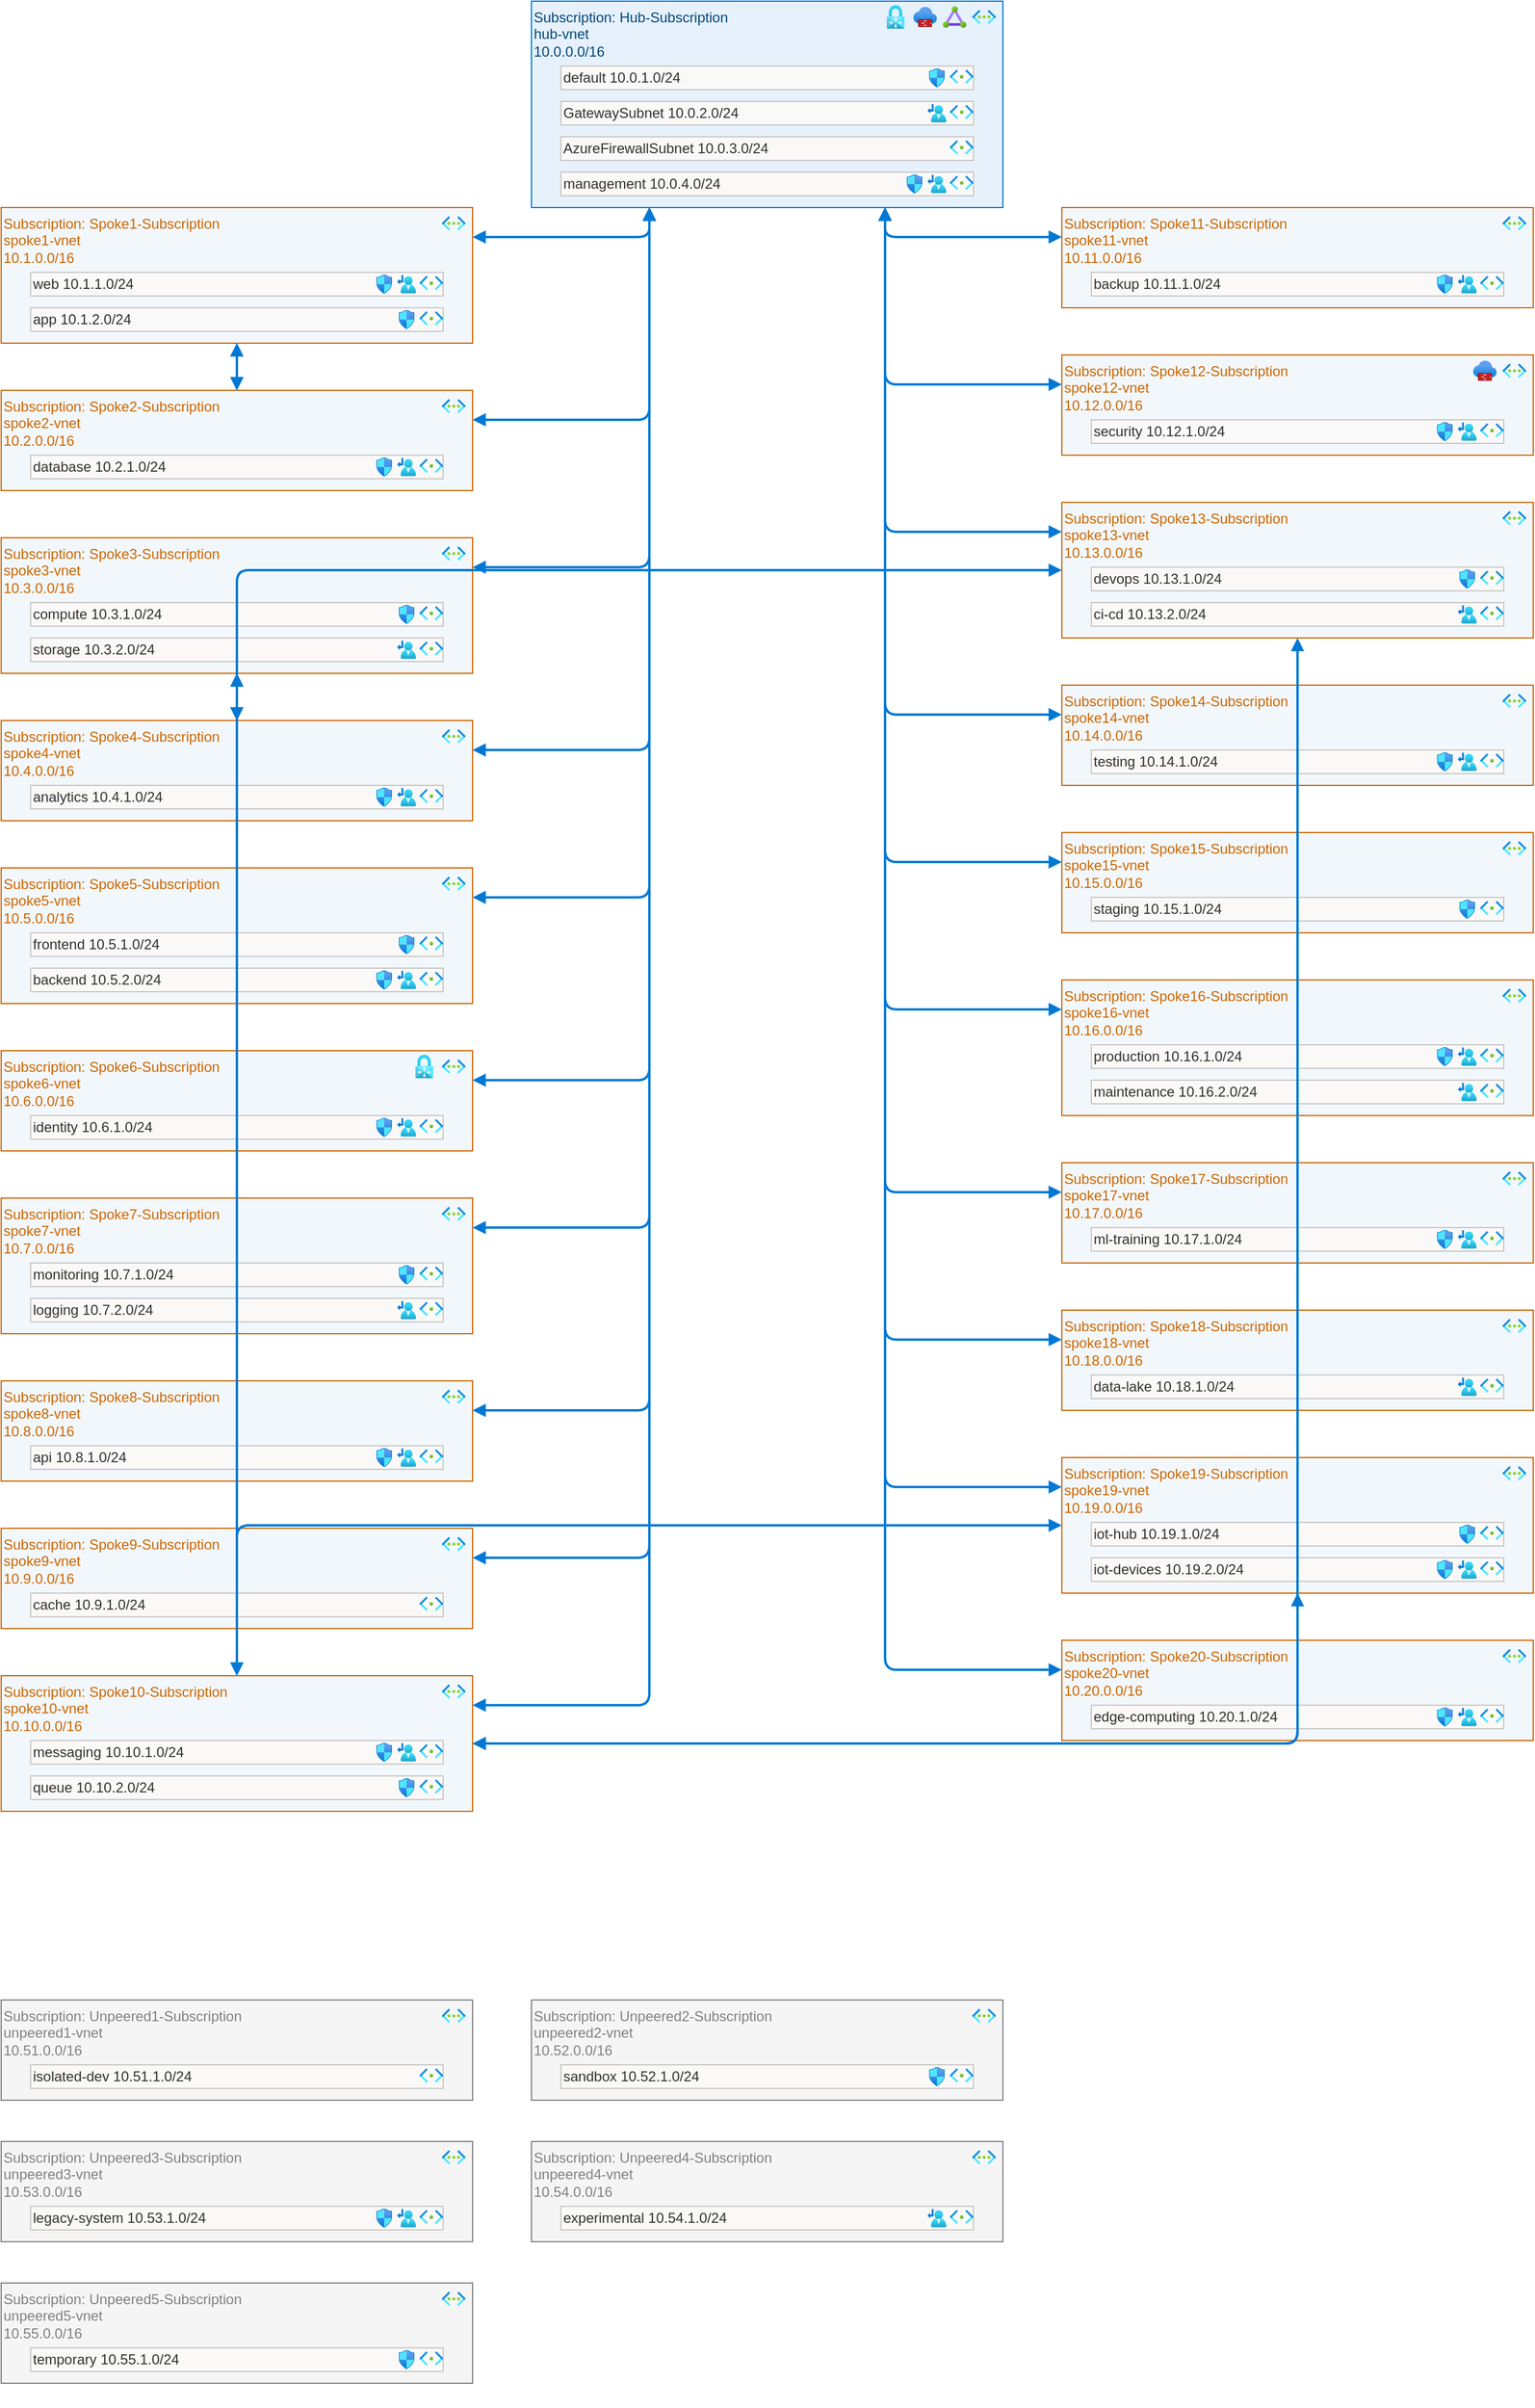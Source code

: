 <?xml version='1.0' encoding='UTF-8'?>
<mxfile version="25.0.2">
  <diagram name="Hub and Spoke Topology">
    <mxGraphModel dx="371" dy="1462" grid="0" gridSize="10" guides="1" tooltips="1" connect="1" arrows="1" fold="1" page="0" pageScale="1" pageWidth="827" pageHeight="1169" background="#ffffff" math="0" shadow="0">
      <root>
        <mxCell id="0"/>
        <mxCell id="1" parent="0"/>
        <mxCell id="hub_0_group" value="" style="group" vertex="1" connectable="0" parent="1">
          <mxGeometry x="470" y="20" width="400" height="195" as="geometry"/>
        </mxCell>
        <mxCell id="hub_0" style="shape=rectangle;rounded=0;whiteSpace=wrap;html=1;strokeColor=#0078D4;fontColor=#004578;fillColor=#E6F1FB;verticalAlign=top;align=left" vertex="1" parent="hub_0_group" value="Subscription: Hub-Subscription&#10;hub-vnet&#10;10.0.0.0/16">
          <mxGeometry x="0" y="0" width="400" height="175" as="geometry"/>
        </mxCell>
        <mxCell id="hub_0_image" style="shape=image;html=1;image=img/lib/azure2/networking/Virtual_Networks.svg;" vertex="1" parent="hub_0">
          <mxGeometry x="374" y="3.39" width="20" height="20" as="geometry"/>
        </mxCell>
        <mxCell id="hub_0_expressroute_image" style="shape=image;html=1;image=img/lib/azure2/networking/ExpressRoute_Circuits.svg;" vertex="1" parent="hub_0">
          <mxGeometry x="349" y="3.39" width="20" height="20" as="geometry"/>
        </mxCell>
        <mxCell id="hub_0_firewall_image" style="shape=image;html=1;image=img/lib/azure2/networking/Firewalls.svg;" vertex="1" parent="hub_0">
          <mxGeometry x="324" y="3.39" width="20" height="20" as="geometry"/>
        </mxCell>
        <mxCell id="hub_0_vpn_image" style="shape=image;html=1;image=img/lib/azure2/networking/Virtual_Network_Gateways.svg;" vertex="1" parent="hub_0">
          <mxGeometry x="299" y="3.39" width="20" height="20" as="geometry"/>
        </mxCell>
        <mxCell id="hub_0_subnet_0" style="shape=rectangle;rounded=0;whiteSpace=wrap;html=1;strokeColor=#C8C6C4;fontColor=#323130;fillColor=#FAF9F8;align=left" vertex="1" parent="hub_0" value="default 10.0.1.0/24">
          <mxGeometry x="25" y="55" width="350" height="20" as="geometry"/>
        </mxCell>
        <mxCell id="hub_0_subnet_0_icon" style="shape=image;html=1;image=img/lib/azure2/networking/Subnet.svg;" vertex="1" parent="hub_0">
          <mxGeometry x="355" y="58" width="20" height="12" as="geometry"/>
        </mxCell>
        <mxCell id="hub_0_subnet_0_nsg" style="shape=image;html=1;image=img/lib/azure2/networking/Network_Security_Groups.svg;" vertex="1" parent="hub_0">
          <mxGeometry x="336" y="57" width="16" height="16" as="geometry"/>
        </mxCell>
        <mxCell id="hub_0_subnet_1" style="shape=rectangle;rounded=0;whiteSpace=wrap;html=1;strokeColor=#C8C6C4;fontColor=#323130;fillColor=#FAF9F8;align=left" vertex="1" parent="hub_0" value="GatewaySubnet 10.0.2.0/24">
          <mxGeometry x="25" y="85" width="350" height="20" as="geometry"/>
        </mxCell>
        <mxCell id="hub_0_subnet_1_icon" style="shape=image;html=1;image=img/lib/azure2/networking/Subnet.svg;" vertex="1" parent="hub_0">
          <mxGeometry x="355" y="88" width="20" height="12" as="geometry"/>
        </mxCell>
        <mxCell id="hub_0_subnet_1_udr" style="shape=image;html=1;image=img/lib/azure2/networking/Route_Tables.svg;" vertex="1" parent="hub_0">
          <mxGeometry x="336" y="87" width="16" height="16" as="geometry"/>
        </mxCell>
        <mxCell id="hub_0_subnet_2" style="shape=rectangle;rounded=0;whiteSpace=wrap;html=1;strokeColor=#C8C6C4;fontColor=#323130;fillColor=#FAF9F8;align=left" vertex="1" parent="hub_0" value="AzureFirewallSubnet 10.0.3.0/24">
          <mxGeometry x="25" y="115" width="350" height="20" as="geometry"/>
        </mxCell>
        <mxCell id="hub_0_subnet_2_icon" style="shape=image;html=1;image=img/lib/azure2/networking/Subnet.svg;" vertex="1" parent="hub_0">
          <mxGeometry x="355" y="118" width="20" height="12" as="geometry"/>
        </mxCell>
        <mxCell id="hub_0_subnet_3" style="shape=rectangle;rounded=0;whiteSpace=wrap;html=1;strokeColor=#C8C6C4;fontColor=#323130;fillColor=#FAF9F8;align=left" vertex="1" parent="hub_0" value="management 10.0.4.0/24">
          <mxGeometry x="25" y="145" width="350" height="20" as="geometry"/>
        </mxCell>
        <mxCell id="hub_0_subnet_3_icon" style="shape=image;html=1;image=img/lib/azure2/networking/Subnet.svg;" vertex="1" parent="hub_0">
          <mxGeometry x="355" y="148" width="20" height="12" as="geometry"/>
        </mxCell>
        <mxCell id="hub_0_subnet_3_udr" style="shape=image;html=1;image=img/lib/azure2/networking/Route_Tables.svg;" vertex="1" parent="hub_0">
          <mxGeometry x="336" y="147" width="16" height="16" as="geometry"/>
        </mxCell>
        <mxCell id="hub_0_subnet_3_nsg" style="shape=image;html=1;image=img/lib/azure2/networking/Network_Security_Groups.svg;" vertex="1" parent="hub_0">
          <mxGeometry x="317" y="147" width="16" height="16" as="geometry"/>
        </mxCell>
        <mxCell id="right_spoke0_0_group" value="" style="group" vertex="1" connectable="0" parent="1">
          <mxGeometry x="920" y="195" width="400" height="105" as="geometry"/>
        </mxCell>
        <mxCell id="right_spoke0_0" style="shape=rectangle;rounded=0;whiteSpace=wrap;html=1;strokeColor=#CC6600;fontColor=#CC6600;fillColor=#f2f7fc;verticalAlign=top;align=left" vertex="1" parent="right_spoke0_0_group" value="Subscription: Spoke11-Subscription&#10;spoke11-vnet&#10;10.11.0.0/16">
          <mxGeometry x="0" y="0" width="400" height="85" as="geometry"/>
        </mxCell>
        <mxCell id="right_spoke0_0_image" style="shape=image;html=1;image=img/lib/azure2/networking/Virtual_Networks.svg;" vertex="1" parent="right_spoke0_0">
          <mxGeometry x="374" y="3.39" width="20" height="20" as="geometry"/>
        </mxCell>
        <mxCell id="right_spoke0_0_subnet_0" style="shape=rectangle;rounded=0;whiteSpace=wrap;html=1;strokeColor=#C8C6C4;fontColor=#323130;fillColor=#FAF9F8;align=left" vertex="1" parent="right_spoke0_0" value="backup 10.11.1.0/24">
          <mxGeometry x="25" y="55" width="350" height="20" as="geometry"/>
        </mxCell>
        <mxCell id="right_spoke0_0_subnet_0_icon" style="shape=image;html=1;image=img/lib/azure2/networking/Subnet.svg;" vertex="1" parent="right_spoke0_0">
          <mxGeometry x="355" y="58" width="20" height="12" as="geometry"/>
        </mxCell>
        <mxCell id="right_spoke0_0_subnet_0_udr" style="shape=image;html=1;image=img/lib/azure2/networking/Route_Tables.svg;" vertex="1" parent="right_spoke0_0">
          <mxGeometry x="336" y="57" width="16" height="16" as="geometry"/>
        </mxCell>
        <mxCell id="right_spoke0_0_subnet_0_nsg" style="shape=image;html=1;image=img/lib/azure2/networking/Network_Security_Groups.svg;" vertex="1" parent="right_spoke0_0">
          <mxGeometry x="317" y="57" width="16" height="16" as="geometry"/>
        </mxCell>
        <mxCell id="edge_right_0_0_spoke11-vnet" edge="1" source="hub_0" target="right_spoke0_0" style="edgeStyle=orthogonalEdgeStyle;rounded=1;strokeColor=#0078D4;strokeWidth=2;endArrow=block;startArrow=block;" parent="1">
          <mxGeometry relative="1" as="geometry">
            <Array as="points">
              <mxPoint x="770" y="220"/>
            </Array>
          </mxGeometry>
        </mxCell>
        <mxCell id="right_spoke0_1_group" value="" style="group" vertex="1" connectable="0" parent="1">
          <mxGeometry x="920" y="320" width="400" height="105" as="geometry"/>
        </mxCell>
        <mxCell id="right_spoke0_1" style="shape=rectangle;rounded=0;whiteSpace=wrap;html=1;strokeColor=#CC6600;fontColor=#CC6600;fillColor=#f2f7fc;verticalAlign=top;align=left" vertex="1" parent="right_spoke0_1_group" value="Subscription: Spoke12-Subscription&#10;spoke12-vnet&#10;10.12.0.0/16">
          <mxGeometry x="0" y="0" width="400" height="85" as="geometry"/>
        </mxCell>
        <mxCell id="right_spoke0_1_image" style="shape=image;html=1;image=img/lib/azure2/networking/Virtual_Networks.svg;" vertex="1" parent="right_spoke0_1">
          <mxGeometry x="374" y="3.39" width="20" height="20" as="geometry"/>
        </mxCell>
        <mxCell id="right_spoke0_1_firewall_image" style="shape=image;html=1;image=img/lib/azure2/networking/Firewalls.svg;" vertex="1" parent="right_spoke0_1">
          <mxGeometry x="349" y="3.39" width="20" height="20" as="geometry"/>
        </mxCell>
        <mxCell id="right_spoke0_1_subnet_0" style="shape=rectangle;rounded=0;whiteSpace=wrap;html=1;strokeColor=#C8C6C4;fontColor=#323130;fillColor=#FAF9F8;align=left" vertex="1" parent="right_spoke0_1" value="security 10.12.1.0/24">
          <mxGeometry x="25" y="55" width="350" height="20" as="geometry"/>
        </mxCell>
        <mxCell id="right_spoke0_1_subnet_0_icon" style="shape=image;html=1;image=img/lib/azure2/networking/Subnet.svg;" vertex="1" parent="right_spoke0_1">
          <mxGeometry x="355" y="58" width="20" height="12" as="geometry"/>
        </mxCell>
        <mxCell id="right_spoke0_1_subnet_0_udr" style="shape=image;html=1;image=img/lib/azure2/networking/Route_Tables.svg;" vertex="1" parent="right_spoke0_1">
          <mxGeometry x="336" y="57" width="16" height="16" as="geometry"/>
        </mxCell>
        <mxCell id="right_spoke0_1_subnet_0_nsg" style="shape=image;html=1;image=img/lib/azure2/networking/Network_Security_Groups.svg;" vertex="1" parent="right_spoke0_1">
          <mxGeometry x="317" y="57" width="16" height="16" as="geometry"/>
        </mxCell>
        <mxCell id="edge_right_0_1_spoke12-vnet" edge="1" source="hub_0" target="right_spoke0_1" style="edgeStyle=orthogonalEdgeStyle;rounded=1;strokeColor=#0078D4;strokeWidth=2;endArrow=block;startArrow=block;" parent="1">
          <mxGeometry relative="1" as="geometry">
            <Array as="points">
              <mxPoint x="770" y="345"/>
            </Array>
          </mxGeometry>
        </mxCell>
        <mxCell id="right_spoke0_2_group" value="" style="group" vertex="1" connectable="0" parent="1">
          <mxGeometry x="920" y="445" width="400" height="135" as="geometry"/>
        </mxCell>
        <mxCell id="right_spoke0_2" style="shape=rectangle;rounded=0;whiteSpace=wrap;html=1;strokeColor=#CC6600;fontColor=#CC6600;fillColor=#f2f7fc;verticalAlign=top;align=left" vertex="1" parent="right_spoke0_2_group" value="Subscription: Spoke13-Subscription&#10;spoke13-vnet&#10;10.13.0.0/16">
          <mxGeometry x="0" y="0" width="400" height="115" as="geometry"/>
        </mxCell>
        <mxCell id="right_spoke0_2_image" style="shape=image;html=1;image=img/lib/azure2/networking/Virtual_Networks.svg;" vertex="1" parent="right_spoke0_2">
          <mxGeometry x="374" y="3.39" width="20" height="20" as="geometry"/>
        </mxCell>
        <mxCell id="right_spoke0_2_subnet_0" style="shape=rectangle;rounded=0;whiteSpace=wrap;html=1;strokeColor=#C8C6C4;fontColor=#323130;fillColor=#FAF9F8;align=left" vertex="1" parent="right_spoke0_2" value="devops 10.13.1.0/24">
          <mxGeometry x="25" y="55" width="350" height="20" as="geometry"/>
        </mxCell>
        <mxCell id="right_spoke0_2_subnet_0_icon" style="shape=image;html=1;image=img/lib/azure2/networking/Subnet.svg;" vertex="1" parent="right_spoke0_2">
          <mxGeometry x="355" y="58" width="20" height="12" as="geometry"/>
        </mxCell>
        <mxCell id="right_spoke0_2_subnet_0_nsg" style="shape=image;html=1;image=img/lib/azure2/networking/Network_Security_Groups.svg;" vertex="1" parent="right_spoke0_2">
          <mxGeometry x="336" y="57" width="16" height="16" as="geometry"/>
        </mxCell>
        <mxCell id="right_spoke0_2_subnet_1" style="shape=rectangle;rounded=0;whiteSpace=wrap;html=1;strokeColor=#C8C6C4;fontColor=#323130;fillColor=#FAF9F8;align=left" vertex="1" parent="right_spoke0_2" value="ci-cd 10.13.2.0/24">
          <mxGeometry x="25" y="85" width="350" height="20" as="geometry"/>
        </mxCell>
        <mxCell id="right_spoke0_2_subnet_1_icon" style="shape=image;html=1;image=img/lib/azure2/networking/Subnet.svg;" vertex="1" parent="right_spoke0_2">
          <mxGeometry x="355" y="88" width="20" height="12" as="geometry"/>
        </mxCell>
        <mxCell id="right_spoke0_2_subnet_1_udr" style="shape=image;html=1;image=img/lib/azure2/networking/Route_Tables.svg;" vertex="1" parent="right_spoke0_2">
          <mxGeometry x="336" y="87" width="16" height="16" as="geometry"/>
        </mxCell>
        <mxCell id="edge_right_0_2_spoke13-vnet" edge="1" source="hub_0" target="right_spoke0_2" style="edgeStyle=orthogonalEdgeStyle;rounded=1;strokeColor=#0078D4;strokeWidth=2;endArrow=block;startArrow=block;" parent="1">
          <mxGeometry relative="1" as="geometry">
            <Array as="points">
              <mxPoint x="770" y="470"/>
            </Array>
          </mxGeometry>
        </mxCell>
        <mxCell id="right_spoke0_3_group" value="" style="group" vertex="1" connectable="0" parent="1">
          <mxGeometry x="920" y="600" width="400" height="105" as="geometry"/>
        </mxCell>
        <mxCell id="right_spoke0_3" style="shape=rectangle;rounded=0;whiteSpace=wrap;html=1;strokeColor=#CC6600;fontColor=#CC6600;fillColor=#f2f7fc;verticalAlign=top;align=left" vertex="1" parent="right_spoke0_3_group" value="Subscription: Spoke14-Subscription&#10;spoke14-vnet&#10;10.14.0.0/16">
          <mxGeometry x="0" y="0" width="400" height="85" as="geometry"/>
        </mxCell>
        <mxCell id="right_spoke0_3_image" style="shape=image;html=1;image=img/lib/azure2/networking/Virtual_Networks.svg;" vertex="1" parent="right_spoke0_3">
          <mxGeometry x="374" y="3.39" width="20" height="20" as="geometry"/>
        </mxCell>
        <mxCell id="right_spoke0_3_subnet_0" style="shape=rectangle;rounded=0;whiteSpace=wrap;html=1;strokeColor=#C8C6C4;fontColor=#323130;fillColor=#FAF9F8;align=left" vertex="1" parent="right_spoke0_3" value="testing 10.14.1.0/24">
          <mxGeometry x="25" y="55" width="350" height="20" as="geometry"/>
        </mxCell>
        <mxCell id="right_spoke0_3_subnet_0_icon" style="shape=image;html=1;image=img/lib/azure2/networking/Subnet.svg;" vertex="1" parent="right_spoke0_3">
          <mxGeometry x="355" y="58" width="20" height="12" as="geometry"/>
        </mxCell>
        <mxCell id="right_spoke0_3_subnet_0_udr" style="shape=image;html=1;image=img/lib/azure2/networking/Route_Tables.svg;" vertex="1" parent="right_spoke0_3">
          <mxGeometry x="336" y="57" width="16" height="16" as="geometry"/>
        </mxCell>
        <mxCell id="right_spoke0_3_subnet_0_nsg" style="shape=image;html=1;image=img/lib/azure2/networking/Network_Security_Groups.svg;" vertex="1" parent="right_spoke0_3">
          <mxGeometry x="317" y="57" width="16" height="16" as="geometry"/>
        </mxCell>
        <mxCell id="edge_right_0_3_spoke14-vnet" edge="1" source="hub_0" target="right_spoke0_3" style="edgeStyle=orthogonalEdgeStyle;rounded=1;strokeColor=#0078D4;strokeWidth=2;endArrow=block;startArrow=block;" parent="1">
          <mxGeometry relative="1" as="geometry">
            <Array as="points">
              <mxPoint x="770" y="625"/>
            </Array>
          </mxGeometry>
        </mxCell>
        <mxCell id="right_spoke0_4_group" value="" style="group" vertex="1" connectable="0" parent="1">
          <mxGeometry x="920" y="725" width="400" height="105" as="geometry"/>
        </mxCell>
        <mxCell id="right_spoke0_4" style="shape=rectangle;rounded=0;whiteSpace=wrap;html=1;strokeColor=#CC6600;fontColor=#CC6600;fillColor=#f2f7fc;verticalAlign=top;align=left" vertex="1" parent="right_spoke0_4_group" value="Subscription: Spoke15-Subscription&#10;spoke15-vnet&#10;10.15.0.0/16">
          <mxGeometry x="0" y="0" width="400" height="85" as="geometry"/>
        </mxCell>
        <mxCell id="right_spoke0_4_image" style="shape=image;html=1;image=img/lib/azure2/networking/Virtual_Networks.svg;" vertex="1" parent="right_spoke0_4">
          <mxGeometry x="374" y="3.39" width="20" height="20" as="geometry"/>
        </mxCell>
        <mxCell id="right_spoke0_4_subnet_0" style="shape=rectangle;rounded=0;whiteSpace=wrap;html=1;strokeColor=#C8C6C4;fontColor=#323130;fillColor=#FAF9F8;align=left" vertex="1" parent="right_spoke0_4" value="staging 10.15.1.0/24">
          <mxGeometry x="25" y="55" width="350" height="20" as="geometry"/>
        </mxCell>
        <mxCell id="right_spoke0_4_subnet_0_icon" style="shape=image;html=1;image=img/lib/azure2/networking/Subnet.svg;" vertex="1" parent="right_spoke0_4">
          <mxGeometry x="355" y="58" width="20" height="12" as="geometry"/>
        </mxCell>
        <mxCell id="right_spoke0_4_subnet_0_nsg" style="shape=image;html=1;image=img/lib/azure2/networking/Network_Security_Groups.svg;" vertex="1" parent="right_spoke0_4">
          <mxGeometry x="336" y="57" width="16" height="16" as="geometry"/>
        </mxCell>
        <mxCell id="edge_right_0_4_spoke15-vnet" edge="1" source="hub_0" target="right_spoke0_4" style="edgeStyle=orthogonalEdgeStyle;rounded=1;strokeColor=#0078D4;strokeWidth=2;endArrow=block;startArrow=block;" parent="1">
          <mxGeometry relative="1" as="geometry">
            <Array as="points">
              <mxPoint x="770" y="750"/>
            </Array>
          </mxGeometry>
        </mxCell>
        <mxCell id="right_spoke0_5_group" value="" style="group" vertex="1" connectable="0" parent="1">
          <mxGeometry x="920" y="850" width="400" height="135" as="geometry"/>
        </mxCell>
        <mxCell id="right_spoke0_5" style="shape=rectangle;rounded=0;whiteSpace=wrap;html=1;strokeColor=#CC6600;fontColor=#CC6600;fillColor=#f2f7fc;verticalAlign=top;align=left" vertex="1" parent="right_spoke0_5_group" value="Subscription: Spoke16-Subscription&#10;spoke16-vnet&#10;10.16.0.0/16">
          <mxGeometry x="0" y="0" width="400" height="115" as="geometry"/>
        </mxCell>
        <mxCell id="right_spoke0_5_image" style="shape=image;html=1;image=img/lib/azure2/networking/Virtual_Networks.svg;" vertex="1" parent="right_spoke0_5">
          <mxGeometry x="374" y="3.39" width="20" height="20" as="geometry"/>
        </mxCell>
        <mxCell id="right_spoke0_5_subnet_0" style="shape=rectangle;rounded=0;whiteSpace=wrap;html=1;strokeColor=#C8C6C4;fontColor=#323130;fillColor=#FAF9F8;align=left" vertex="1" parent="right_spoke0_5" value="production 10.16.1.0/24">
          <mxGeometry x="25" y="55" width="350" height="20" as="geometry"/>
        </mxCell>
        <mxCell id="right_spoke0_5_subnet_0_icon" style="shape=image;html=1;image=img/lib/azure2/networking/Subnet.svg;" vertex="1" parent="right_spoke0_5">
          <mxGeometry x="355" y="58" width="20" height="12" as="geometry"/>
        </mxCell>
        <mxCell id="right_spoke0_5_subnet_0_udr" style="shape=image;html=1;image=img/lib/azure2/networking/Route_Tables.svg;" vertex="1" parent="right_spoke0_5">
          <mxGeometry x="336" y="57" width="16" height="16" as="geometry"/>
        </mxCell>
        <mxCell id="right_spoke0_5_subnet_0_nsg" style="shape=image;html=1;image=img/lib/azure2/networking/Network_Security_Groups.svg;" vertex="1" parent="right_spoke0_5">
          <mxGeometry x="317" y="57" width="16" height="16" as="geometry"/>
        </mxCell>
        <mxCell id="right_spoke0_5_subnet_1" style="shape=rectangle;rounded=0;whiteSpace=wrap;html=1;strokeColor=#C8C6C4;fontColor=#323130;fillColor=#FAF9F8;align=left" vertex="1" parent="right_spoke0_5" value="maintenance 10.16.2.0/24">
          <mxGeometry x="25" y="85" width="350" height="20" as="geometry"/>
        </mxCell>
        <mxCell id="right_spoke0_5_subnet_1_icon" style="shape=image;html=1;image=img/lib/azure2/networking/Subnet.svg;" vertex="1" parent="right_spoke0_5">
          <mxGeometry x="355" y="88" width="20" height="12" as="geometry"/>
        </mxCell>
        <mxCell id="right_spoke0_5_subnet_1_udr" style="shape=image;html=1;image=img/lib/azure2/networking/Route_Tables.svg;" vertex="1" parent="right_spoke0_5">
          <mxGeometry x="336" y="87" width="16" height="16" as="geometry"/>
        </mxCell>
        <mxCell id="edge_right_0_5_spoke16-vnet" edge="1" source="hub_0" target="right_spoke0_5" style="edgeStyle=orthogonalEdgeStyle;rounded=1;strokeColor=#0078D4;strokeWidth=2;endArrow=block;startArrow=block;" parent="1">
          <mxGeometry relative="1" as="geometry">
            <Array as="points">
              <mxPoint x="770" y="875"/>
            </Array>
          </mxGeometry>
        </mxCell>
        <mxCell id="right_spoke0_6_group" value="" style="group" vertex="1" connectable="0" parent="1">
          <mxGeometry x="920" y="1005" width="400" height="105" as="geometry"/>
        </mxCell>
        <mxCell id="right_spoke0_6" style="shape=rectangle;rounded=0;whiteSpace=wrap;html=1;strokeColor=#CC6600;fontColor=#CC6600;fillColor=#f2f7fc;verticalAlign=top;align=left" vertex="1" parent="right_spoke0_6_group" value="Subscription: Spoke17-Subscription&#10;spoke17-vnet&#10;10.17.0.0/16">
          <mxGeometry x="0" y="0" width="400" height="85" as="geometry"/>
        </mxCell>
        <mxCell id="right_spoke0_6_image" style="shape=image;html=1;image=img/lib/azure2/networking/Virtual_Networks.svg;" vertex="1" parent="right_spoke0_6">
          <mxGeometry x="374" y="3.39" width="20" height="20" as="geometry"/>
        </mxCell>
        <mxCell id="right_spoke0_6_subnet_0" style="shape=rectangle;rounded=0;whiteSpace=wrap;html=1;strokeColor=#C8C6C4;fontColor=#323130;fillColor=#FAF9F8;align=left" vertex="1" parent="right_spoke0_6" value="ml-training 10.17.1.0/24">
          <mxGeometry x="25" y="55" width="350" height="20" as="geometry"/>
        </mxCell>
        <mxCell id="right_spoke0_6_subnet_0_icon" style="shape=image;html=1;image=img/lib/azure2/networking/Subnet.svg;" vertex="1" parent="right_spoke0_6">
          <mxGeometry x="355" y="58" width="20" height="12" as="geometry"/>
        </mxCell>
        <mxCell id="right_spoke0_6_subnet_0_udr" style="shape=image;html=1;image=img/lib/azure2/networking/Route_Tables.svg;" vertex="1" parent="right_spoke0_6">
          <mxGeometry x="336" y="57" width="16" height="16" as="geometry"/>
        </mxCell>
        <mxCell id="right_spoke0_6_subnet_0_nsg" style="shape=image;html=1;image=img/lib/azure2/networking/Network_Security_Groups.svg;" vertex="1" parent="right_spoke0_6">
          <mxGeometry x="317" y="57" width="16" height="16" as="geometry"/>
        </mxCell>
        <mxCell id="edge_right_0_6_spoke17-vnet" edge="1" source="hub_0" target="right_spoke0_6" style="edgeStyle=orthogonalEdgeStyle;rounded=1;strokeColor=#0078D4;strokeWidth=2;endArrow=block;startArrow=block;" parent="1">
          <mxGeometry relative="1" as="geometry">
            <Array as="points">
              <mxPoint x="770" y="1030"/>
            </Array>
          </mxGeometry>
        </mxCell>
        <mxCell id="right_spoke0_7_group" value="" style="group" vertex="1" connectable="0" parent="1">
          <mxGeometry x="920" y="1130" width="400" height="105" as="geometry"/>
        </mxCell>
        <mxCell id="right_spoke0_7" style="shape=rectangle;rounded=0;whiteSpace=wrap;html=1;strokeColor=#CC6600;fontColor=#CC6600;fillColor=#f2f7fc;verticalAlign=top;align=left" vertex="1" parent="right_spoke0_7_group" value="Subscription: Spoke18-Subscription&#10;spoke18-vnet&#10;10.18.0.0/16">
          <mxGeometry x="0" y="0" width="400" height="85" as="geometry"/>
        </mxCell>
        <mxCell id="right_spoke0_7_image" style="shape=image;html=1;image=img/lib/azure2/networking/Virtual_Networks.svg;" vertex="1" parent="right_spoke0_7">
          <mxGeometry x="374" y="3.39" width="20" height="20" as="geometry"/>
        </mxCell>
        <mxCell id="right_spoke0_7_subnet_0" style="shape=rectangle;rounded=0;whiteSpace=wrap;html=1;strokeColor=#C8C6C4;fontColor=#323130;fillColor=#FAF9F8;align=left" vertex="1" parent="right_spoke0_7" value="data-lake 10.18.1.0/24">
          <mxGeometry x="25" y="55" width="350" height="20" as="geometry"/>
        </mxCell>
        <mxCell id="right_spoke0_7_subnet_0_icon" style="shape=image;html=1;image=img/lib/azure2/networking/Subnet.svg;" vertex="1" parent="right_spoke0_7">
          <mxGeometry x="355" y="58" width="20" height="12" as="geometry"/>
        </mxCell>
        <mxCell id="right_spoke0_7_subnet_0_udr" style="shape=image;html=1;image=img/lib/azure2/networking/Route_Tables.svg;" vertex="1" parent="right_spoke0_7">
          <mxGeometry x="336" y="57" width="16" height="16" as="geometry"/>
        </mxCell>
        <mxCell id="edge_right_0_7_spoke18-vnet" edge="1" source="hub_0" target="right_spoke0_7" style="edgeStyle=orthogonalEdgeStyle;rounded=1;strokeColor=#0078D4;strokeWidth=2;endArrow=block;startArrow=block;" parent="1">
          <mxGeometry relative="1" as="geometry">
            <Array as="points">
              <mxPoint x="770" y="1155"/>
            </Array>
          </mxGeometry>
        </mxCell>
        <mxCell id="right_spoke0_8_group" value="" style="group" vertex="1" connectable="0" parent="1">
          <mxGeometry x="920" y="1255" width="400" height="135" as="geometry"/>
        </mxCell>
        <mxCell id="right_spoke0_8" style="shape=rectangle;rounded=0;whiteSpace=wrap;html=1;strokeColor=#CC6600;fontColor=#CC6600;fillColor=#f2f7fc;verticalAlign=top;align=left" vertex="1" parent="right_spoke0_8_group" value="Subscription: Spoke19-Subscription&#10;spoke19-vnet&#10;10.19.0.0/16">
          <mxGeometry x="0" y="0" width="400" height="115" as="geometry"/>
        </mxCell>
        <mxCell id="right_spoke0_8_image" style="shape=image;html=1;image=img/lib/azure2/networking/Virtual_Networks.svg;" vertex="1" parent="right_spoke0_8">
          <mxGeometry x="374" y="3.39" width="20" height="20" as="geometry"/>
        </mxCell>
        <mxCell id="right_spoke0_8_subnet_0" style="shape=rectangle;rounded=0;whiteSpace=wrap;html=1;strokeColor=#C8C6C4;fontColor=#323130;fillColor=#FAF9F8;align=left" vertex="1" parent="right_spoke0_8" value="iot-hub 10.19.1.0/24">
          <mxGeometry x="25" y="55" width="350" height="20" as="geometry"/>
        </mxCell>
        <mxCell id="right_spoke0_8_subnet_0_icon" style="shape=image;html=1;image=img/lib/azure2/networking/Subnet.svg;" vertex="1" parent="right_spoke0_8">
          <mxGeometry x="355" y="58" width="20" height="12" as="geometry"/>
        </mxCell>
        <mxCell id="right_spoke0_8_subnet_0_nsg" style="shape=image;html=1;image=img/lib/azure2/networking/Network_Security_Groups.svg;" vertex="1" parent="right_spoke0_8">
          <mxGeometry x="336" y="57" width="16" height="16" as="geometry"/>
        </mxCell>
        <mxCell id="right_spoke0_8_subnet_1" style="shape=rectangle;rounded=0;whiteSpace=wrap;html=1;strokeColor=#C8C6C4;fontColor=#323130;fillColor=#FAF9F8;align=left" vertex="1" parent="right_spoke0_8" value="iot-devices 10.19.2.0/24">
          <mxGeometry x="25" y="85" width="350" height="20" as="geometry"/>
        </mxCell>
        <mxCell id="right_spoke0_8_subnet_1_icon" style="shape=image;html=1;image=img/lib/azure2/networking/Subnet.svg;" vertex="1" parent="right_spoke0_8">
          <mxGeometry x="355" y="88" width="20" height="12" as="geometry"/>
        </mxCell>
        <mxCell id="right_spoke0_8_subnet_1_udr" style="shape=image;html=1;image=img/lib/azure2/networking/Route_Tables.svg;" vertex="1" parent="right_spoke0_8">
          <mxGeometry x="336" y="87" width="16" height="16" as="geometry"/>
        </mxCell>
        <mxCell id="right_spoke0_8_subnet_1_nsg" style="shape=image;html=1;image=img/lib/azure2/networking/Network_Security_Groups.svg;" vertex="1" parent="right_spoke0_8">
          <mxGeometry x="317" y="87" width="16" height="16" as="geometry"/>
        </mxCell>
        <mxCell id="edge_right_0_8_spoke19-vnet" edge="1" source="hub_0" target="right_spoke0_8" style="edgeStyle=orthogonalEdgeStyle;rounded=1;strokeColor=#0078D4;strokeWidth=2;endArrow=block;startArrow=block;" parent="1">
          <mxGeometry relative="1" as="geometry">
            <Array as="points">
              <mxPoint x="770" y="1280"/>
            </Array>
          </mxGeometry>
        </mxCell>
        <mxCell id="right_spoke0_9_group" value="" style="group" vertex="1" connectable="0" parent="1">
          <mxGeometry x="920" y="1410" width="400" height="105" as="geometry"/>
        </mxCell>
        <mxCell id="right_spoke0_9" style="shape=rectangle;rounded=0;whiteSpace=wrap;html=1;strokeColor=#CC6600;fontColor=#CC6600;fillColor=#f2f7fc;verticalAlign=top;align=left" vertex="1" parent="right_spoke0_9_group" value="Subscription: Spoke20-Subscription&#10;spoke20-vnet&#10;10.20.0.0/16">
          <mxGeometry x="0" y="0" width="400" height="85" as="geometry"/>
        </mxCell>
        <mxCell id="right_spoke0_9_image" style="shape=image;html=1;image=img/lib/azure2/networking/Virtual_Networks.svg;" vertex="1" parent="right_spoke0_9">
          <mxGeometry x="374" y="3.39" width="20" height="20" as="geometry"/>
        </mxCell>
        <mxCell id="right_spoke0_9_subnet_0" style="shape=rectangle;rounded=0;whiteSpace=wrap;html=1;strokeColor=#C8C6C4;fontColor=#323130;fillColor=#FAF9F8;align=left" vertex="1" parent="right_spoke0_9" value="edge-computing 10.20.1.0/24">
          <mxGeometry x="25" y="55" width="350" height="20" as="geometry"/>
        </mxCell>
        <mxCell id="right_spoke0_9_subnet_0_icon" style="shape=image;html=1;image=img/lib/azure2/networking/Subnet.svg;" vertex="1" parent="right_spoke0_9">
          <mxGeometry x="355" y="58" width="20" height="12" as="geometry"/>
        </mxCell>
        <mxCell id="right_spoke0_9_subnet_0_udr" style="shape=image;html=1;image=img/lib/azure2/networking/Route_Tables.svg;" vertex="1" parent="right_spoke0_9">
          <mxGeometry x="336" y="57" width="16" height="16" as="geometry"/>
        </mxCell>
        <mxCell id="right_spoke0_9_subnet_0_nsg" style="shape=image;html=1;image=img/lib/azure2/networking/Network_Security_Groups.svg;" vertex="1" parent="right_spoke0_9">
          <mxGeometry x="317" y="57" width="16" height="16" as="geometry"/>
        </mxCell>
        <mxCell id="edge_right_0_9_spoke20-vnet" edge="1" source="hub_0" target="right_spoke0_9" style="edgeStyle=orthogonalEdgeStyle;rounded=1;strokeColor=#0078D4;strokeWidth=2;endArrow=block;startArrow=block;" parent="1">
          <mxGeometry relative="1" as="geometry">
            <Array as="points">
              <mxPoint x="770" y="1435"/>
            </Array>
          </mxGeometry>
        </mxCell>
        <mxCell id="left_spoke0_0_group" value="" style="group" vertex="1" connectable="0" parent="1">
          <mxGeometry x="20" y="195" width="400" height="135" as="geometry"/>
        </mxCell>
        <mxCell id="left_spoke0_0" style="shape=rectangle;rounded=0;whiteSpace=wrap;html=1;strokeColor=#CC6600;fontColor=#CC6600;fillColor=#f2f7fc;verticalAlign=top;align=left" vertex="1" parent="left_spoke0_0_group" value="Subscription: Spoke1-Subscription&#10;spoke1-vnet&#10;10.1.0.0/16">
          <mxGeometry x="0" y="0" width="400" height="115" as="geometry"/>
        </mxCell>
        <mxCell id="left_spoke0_0_image" style="shape=image;html=1;image=img/lib/azure2/networking/Virtual_Networks.svg;" vertex="1" parent="left_spoke0_0">
          <mxGeometry x="374" y="3.39" width="20" height="20" as="geometry"/>
        </mxCell>
        <mxCell id="left_spoke0_0_subnet_0" style="shape=rectangle;rounded=0;whiteSpace=wrap;html=1;strokeColor=#C8C6C4;fontColor=#323130;fillColor=#FAF9F8;align=left" vertex="1" parent="left_spoke0_0" value="web 10.1.1.0/24">
          <mxGeometry x="25" y="55" width="350" height="20" as="geometry"/>
        </mxCell>
        <mxCell id="left_spoke0_0_subnet_0_icon" style="shape=image;html=1;image=img/lib/azure2/networking/Subnet.svg;" vertex="1" parent="left_spoke0_0">
          <mxGeometry x="355" y="58" width="20" height="12" as="geometry"/>
        </mxCell>
        <mxCell id="left_spoke0_0_subnet_0_udr" style="shape=image;html=1;image=img/lib/azure2/networking/Route_Tables.svg;" vertex="1" parent="left_spoke0_0">
          <mxGeometry x="336" y="57" width="16" height="16" as="geometry"/>
        </mxCell>
        <mxCell id="left_spoke0_0_subnet_0_nsg" style="shape=image;html=1;image=img/lib/azure2/networking/Network_Security_Groups.svg;" vertex="1" parent="left_spoke0_0">
          <mxGeometry x="317" y="57" width="16" height="16" as="geometry"/>
        </mxCell>
        <mxCell id="left_spoke0_0_subnet_1" style="shape=rectangle;rounded=0;whiteSpace=wrap;html=1;strokeColor=#C8C6C4;fontColor=#323130;fillColor=#FAF9F8;align=left" vertex="1" parent="left_spoke0_0" value="app 10.1.2.0/24">
          <mxGeometry x="25" y="85" width="350" height="20" as="geometry"/>
        </mxCell>
        <mxCell id="left_spoke0_0_subnet_1_icon" style="shape=image;html=1;image=img/lib/azure2/networking/Subnet.svg;" vertex="1" parent="left_spoke0_0">
          <mxGeometry x="355" y="88" width="20" height="12" as="geometry"/>
        </mxCell>
        <mxCell id="left_spoke0_0_subnet_1_nsg" style="shape=image;html=1;image=img/lib/azure2/networking/Network_Security_Groups.svg;" vertex="1" parent="left_spoke0_0">
          <mxGeometry x="336" y="87" width="16" height="16" as="geometry"/>
        </mxCell>
        <mxCell id="edge_left_0_0_spoke1-vnet" edge="1" source="hub_0" target="left_spoke0_0" style="edgeStyle=orthogonalEdgeStyle;rounded=1;strokeColor=#0078D4;strokeWidth=2;endArrow=block;startArrow=block;" parent="1">
          <mxGeometry relative="1" as="geometry">
            <Array as="points">
              <mxPoint x="570" y="220"/>
            </Array>
          </mxGeometry>
        </mxCell>
        <mxCell id="left_spoke0_1_group" value="" style="group" vertex="1" connectable="0" parent="1">
          <mxGeometry x="20" y="350" width="400" height="105" as="geometry"/>
        </mxCell>
        <mxCell id="left_spoke0_1" style="shape=rectangle;rounded=0;whiteSpace=wrap;html=1;strokeColor=#CC6600;fontColor=#CC6600;fillColor=#f2f7fc;verticalAlign=top;align=left" vertex="1" parent="left_spoke0_1_group" value="Subscription: Spoke2-Subscription&#10;spoke2-vnet&#10;10.2.0.0/16">
          <mxGeometry x="0" y="0" width="400" height="85" as="geometry"/>
        </mxCell>
        <mxCell id="left_spoke0_1_image" style="shape=image;html=1;image=img/lib/azure2/networking/Virtual_Networks.svg;" vertex="1" parent="left_spoke0_1">
          <mxGeometry x="374" y="3.39" width="20" height="20" as="geometry"/>
        </mxCell>
        <mxCell id="left_spoke0_1_subnet_0" style="shape=rectangle;rounded=0;whiteSpace=wrap;html=1;strokeColor=#C8C6C4;fontColor=#323130;fillColor=#FAF9F8;align=left" vertex="1" parent="left_spoke0_1" value="database 10.2.1.0/24">
          <mxGeometry x="25" y="55" width="350" height="20" as="geometry"/>
        </mxCell>
        <mxCell id="left_spoke0_1_subnet_0_icon" style="shape=image;html=1;image=img/lib/azure2/networking/Subnet.svg;" vertex="1" parent="left_spoke0_1">
          <mxGeometry x="355" y="58" width="20" height="12" as="geometry"/>
        </mxCell>
        <mxCell id="left_spoke0_1_subnet_0_udr" style="shape=image;html=1;image=img/lib/azure2/networking/Route_Tables.svg;" vertex="1" parent="left_spoke0_1">
          <mxGeometry x="336" y="57" width="16" height="16" as="geometry"/>
        </mxCell>
        <mxCell id="left_spoke0_1_subnet_0_nsg" style="shape=image;html=1;image=img/lib/azure2/networking/Network_Security_Groups.svg;" vertex="1" parent="left_spoke0_1">
          <mxGeometry x="317" y="57" width="16" height="16" as="geometry"/>
        </mxCell>
        <mxCell id="edge_left_0_1_spoke2-vnet" edge="1" source="hub_0" target="left_spoke0_1" style="edgeStyle=orthogonalEdgeStyle;rounded=1;strokeColor=#0078D4;strokeWidth=2;endArrow=block;startArrow=block;" parent="1">
          <mxGeometry relative="1" as="geometry">
            <Array as="points">
              <mxPoint x="570" y="375"/>
            </Array>
          </mxGeometry>
        </mxCell>
        <mxCell id="left_spoke0_2_group" value="" style="group" vertex="1" connectable="0" parent="1">
          <mxGeometry x="20" y="475" width="400" height="135" as="geometry"/>
        </mxCell>
        <mxCell id="left_spoke0_2" style="shape=rectangle;rounded=0;whiteSpace=wrap;html=1;strokeColor=#CC6600;fontColor=#CC6600;fillColor=#f2f7fc;verticalAlign=top;align=left" vertex="1" parent="left_spoke0_2_group" value="Subscription: Spoke3-Subscription&#10;spoke3-vnet&#10;10.3.0.0/16">
          <mxGeometry x="0" y="0" width="400" height="115" as="geometry"/>
        </mxCell>
        <mxCell id="left_spoke0_2_image" style="shape=image;html=1;image=img/lib/azure2/networking/Virtual_Networks.svg;" vertex="1" parent="left_spoke0_2">
          <mxGeometry x="374" y="3.39" width="20" height="20" as="geometry"/>
        </mxCell>
        <mxCell id="left_spoke0_2_subnet_0" style="shape=rectangle;rounded=0;whiteSpace=wrap;html=1;strokeColor=#C8C6C4;fontColor=#323130;fillColor=#FAF9F8;align=left" vertex="1" parent="left_spoke0_2" value="compute 10.3.1.0/24">
          <mxGeometry x="25" y="55" width="350" height="20" as="geometry"/>
        </mxCell>
        <mxCell id="left_spoke0_2_subnet_0_icon" style="shape=image;html=1;image=img/lib/azure2/networking/Subnet.svg;" vertex="1" parent="left_spoke0_2">
          <mxGeometry x="355" y="58" width="20" height="12" as="geometry"/>
        </mxCell>
        <mxCell id="left_spoke0_2_subnet_0_nsg" style="shape=image;html=1;image=img/lib/azure2/networking/Network_Security_Groups.svg;" vertex="1" parent="left_spoke0_2">
          <mxGeometry x="336" y="57" width="16" height="16" as="geometry"/>
        </mxCell>
        <mxCell id="left_spoke0_2_subnet_1" style="shape=rectangle;rounded=0;whiteSpace=wrap;html=1;strokeColor=#C8C6C4;fontColor=#323130;fillColor=#FAF9F8;align=left" vertex="1" parent="left_spoke0_2" value="storage 10.3.2.0/24">
          <mxGeometry x="25" y="85" width="350" height="20" as="geometry"/>
        </mxCell>
        <mxCell id="left_spoke0_2_subnet_1_icon" style="shape=image;html=1;image=img/lib/azure2/networking/Subnet.svg;" vertex="1" parent="left_spoke0_2">
          <mxGeometry x="355" y="88" width="20" height="12" as="geometry"/>
        </mxCell>
        <mxCell id="left_spoke0_2_subnet_1_udr" style="shape=image;html=1;image=img/lib/azure2/networking/Route_Tables.svg;" vertex="1" parent="left_spoke0_2">
          <mxGeometry x="336" y="87" width="16" height="16" as="geometry"/>
        </mxCell>
        <mxCell id="edge_left_0_2_spoke3-vnet" edge="1" source="hub_0" target="left_spoke0_2" style="edgeStyle=orthogonalEdgeStyle;rounded=1;strokeColor=#0078D4;strokeWidth=2;endArrow=block;startArrow=block;" parent="1">
          <mxGeometry relative="1" as="geometry">
            <Array as="points">
              <mxPoint x="570" y="500"/>
            </Array>
          </mxGeometry>
        </mxCell>
        <mxCell id="left_spoke0_3_group" value="" style="group" vertex="1" connectable="0" parent="1">
          <mxGeometry x="20" y="630" width="400" height="105" as="geometry"/>
        </mxCell>
        <mxCell id="left_spoke0_3" style="shape=rectangle;rounded=0;whiteSpace=wrap;html=1;strokeColor=#CC6600;fontColor=#CC6600;fillColor=#f2f7fc;verticalAlign=top;align=left" vertex="1" parent="left_spoke0_3_group" value="Subscription: Spoke4-Subscription&#10;spoke4-vnet&#10;10.4.0.0/16">
          <mxGeometry x="0" y="0" width="400" height="85" as="geometry"/>
        </mxCell>
        <mxCell id="left_spoke0_3_image" style="shape=image;html=1;image=img/lib/azure2/networking/Virtual_Networks.svg;" vertex="1" parent="left_spoke0_3">
          <mxGeometry x="374" y="3.39" width="20" height="20" as="geometry"/>
        </mxCell>
        <mxCell id="left_spoke0_3_subnet_0" style="shape=rectangle;rounded=0;whiteSpace=wrap;html=1;strokeColor=#C8C6C4;fontColor=#323130;fillColor=#FAF9F8;align=left" vertex="1" parent="left_spoke0_3" value="analytics 10.4.1.0/24">
          <mxGeometry x="25" y="55" width="350" height="20" as="geometry"/>
        </mxCell>
        <mxCell id="left_spoke0_3_subnet_0_icon" style="shape=image;html=1;image=img/lib/azure2/networking/Subnet.svg;" vertex="1" parent="left_spoke0_3">
          <mxGeometry x="355" y="58" width="20" height="12" as="geometry"/>
        </mxCell>
        <mxCell id="left_spoke0_3_subnet_0_udr" style="shape=image;html=1;image=img/lib/azure2/networking/Route_Tables.svg;" vertex="1" parent="left_spoke0_3">
          <mxGeometry x="336" y="57" width="16" height="16" as="geometry"/>
        </mxCell>
        <mxCell id="left_spoke0_3_subnet_0_nsg" style="shape=image;html=1;image=img/lib/azure2/networking/Network_Security_Groups.svg;" vertex="1" parent="left_spoke0_3">
          <mxGeometry x="317" y="57" width="16" height="16" as="geometry"/>
        </mxCell>
        <mxCell id="edge_left_0_3_spoke4-vnet" edge="1" source="hub_0" target="left_spoke0_3" style="edgeStyle=orthogonalEdgeStyle;rounded=1;strokeColor=#0078D4;strokeWidth=2;endArrow=block;startArrow=block;" parent="1">
          <mxGeometry relative="1" as="geometry">
            <Array as="points">
              <mxPoint x="570" y="655"/>
            </Array>
          </mxGeometry>
        </mxCell>
        <mxCell id="left_spoke0_4_group" value="" style="group" vertex="1" connectable="0" parent="1">
          <mxGeometry x="20" y="755" width="400" height="135" as="geometry"/>
        </mxCell>
        <mxCell id="left_spoke0_4" style="shape=rectangle;rounded=0;whiteSpace=wrap;html=1;strokeColor=#CC6600;fontColor=#CC6600;fillColor=#f2f7fc;verticalAlign=top;align=left" vertex="1" parent="left_spoke0_4_group" value="Subscription: Spoke5-Subscription&#10;spoke5-vnet&#10;10.5.0.0/16">
          <mxGeometry x="0" y="0" width="400" height="115" as="geometry"/>
        </mxCell>
        <mxCell id="left_spoke0_4_image" style="shape=image;html=1;image=img/lib/azure2/networking/Virtual_Networks.svg;" vertex="1" parent="left_spoke0_4">
          <mxGeometry x="374" y="3.39" width="20" height="20" as="geometry"/>
        </mxCell>
        <mxCell id="left_spoke0_4_subnet_0" style="shape=rectangle;rounded=0;whiteSpace=wrap;html=1;strokeColor=#C8C6C4;fontColor=#323130;fillColor=#FAF9F8;align=left" vertex="1" parent="left_spoke0_4" value="frontend 10.5.1.0/24">
          <mxGeometry x="25" y="55" width="350" height="20" as="geometry"/>
        </mxCell>
        <mxCell id="left_spoke0_4_subnet_0_icon" style="shape=image;html=1;image=img/lib/azure2/networking/Subnet.svg;" vertex="1" parent="left_spoke0_4">
          <mxGeometry x="355" y="58" width="20" height="12" as="geometry"/>
        </mxCell>
        <mxCell id="left_spoke0_4_subnet_0_nsg" style="shape=image;html=1;image=img/lib/azure2/networking/Network_Security_Groups.svg;" vertex="1" parent="left_spoke0_4">
          <mxGeometry x="336" y="57" width="16" height="16" as="geometry"/>
        </mxCell>
        <mxCell id="left_spoke0_4_subnet_1" style="shape=rectangle;rounded=0;whiteSpace=wrap;html=1;strokeColor=#C8C6C4;fontColor=#323130;fillColor=#FAF9F8;align=left" vertex="1" parent="left_spoke0_4" value="backend 10.5.2.0/24">
          <mxGeometry x="25" y="85" width="350" height="20" as="geometry"/>
        </mxCell>
        <mxCell id="left_spoke0_4_subnet_1_icon" style="shape=image;html=1;image=img/lib/azure2/networking/Subnet.svg;" vertex="1" parent="left_spoke0_4">
          <mxGeometry x="355" y="88" width="20" height="12" as="geometry"/>
        </mxCell>
        <mxCell id="left_spoke0_4_subnet_1_udr" style="shape=image;html=1;image=img/lib/azure2/networking/Route_Tables.svg;" vertex="1" parent="left_spoke0_4">
          <mxGeometry x="336" y="87" width="16" height="16" as="geometry"/>
        </mxCell>
        <mxCell id="left_spoke0_4_subnet_1_nsg" style="shape=image;html=1;image=img/lib/azure2/networking/Network_Security_Groups.svg;" vertex="1" parent="left_spoke0_4">
          <mxGeometry x="317" y="87" width="16" height="16" as="geometry"/>
        </mxCell>
        <mxCell id="edge_left_0_4_spoke5-vnet" edge="1" source="hub_0" target="left_spoke0_4" style="edgeStyle=orthogonalEdgeStyle;rounded=1;strokeColor=#0078D4;strokeWidth=2;endArrow=block;startArrow=block;" parent="1">
          <mxGeometry relative="1" as="geometry">
            <Array as="points">
              <mxPoint x="570" y="780"/>
            </Array>
          </mxGeometry>
        </mxCell>
        <mxCell id="left_spoke0_5_group" value="" style="group" vertex="1" connectable="0" parent="1">
          <mxGeometry x="20" y="910" width="400" height="105" as="geometry"/>
        </mxCell>
        <mxCell id="left_spoke0_5" style="shape=rectangle;rounded=0;whiteSpace=wrap;html=1;strokeColor=#CC6600;fontColor=#CC6600;fillColor=#f2f7fc;verticalAlign=top;align=left" vertex="1" parent="left_spoke0_5_group" value="Subscription: Spoke6-Subscription&#10;spoke6-vnet&#10;10.6.0.0/16">
          <mxGeometry x="0" y="0" width="400" height="85" as="geometry"/>
        </mxCell>
        <mxCell id="left_spoke0_5_image" style="shape=image;html=1;image=img/lib/azure2/networking/Virtual_Networks.svg;" vertex="1" parent="left_spoke0_5">
          <mxGeometry x="374" y="3.39" width="20" height="20" as="geometry"/>
        </mxCell>
        <mxCell id="left_spoke0_5_vpn_image" style="shape=image;html=1;image=img/lib/azure2/networking/Virtual_Network_Gateways.svg;" vertex="1" parent="left_spoke0_5">
          <mxGeometry x="349" y="3.39" width="20" height="20" as="geometry"/>
        </mxCell>
        <mxCell id="left_spoke0_5_subnet_0" style="shape=rectangle;rounded=0;whiteSpace=wrap;html=1;strokeColor=#C8C6C4;fontColor=#323130;fillColor=#FAF9F8;align=left" vertex="1" parent="left_spoke0_5" value="identity 10.6.1.0/24">
          <mxGeometry x="25" y="55" width="350" height="20" as="geometry"/>
        </mxCell>
        <mxCell id="left_spoke0_5_subnet_0_icon" style="shape=image;html=1;image=img/lib/azure2/networking/Subnet.svg;" vertex="1" parent="left_spoke0_5">
          <mxGeometry x="355" y="58" width="20" height="12" as="geometry"/>
        </mxCell>
        <mxCell id="left_spoke0_5_subnet_0_udr" style="shape=image;html=1;image=img/lib/azure2/networking/Route_Tables.svg;" vertex="1" parent="left_spoke0_5">
          <mxGeometry x="336" y="57" width="16" height="16" as="geometry"/>
        </mxCell>
        <mxCell id="left_spoke0_5_subnet_0_nsg" style="shape=image;html=1;image=img/lib/azure2/networking/Network_Security_Groups.svg;" vertex="1" parent="left_spoke0_5">
          <mxGeometry x="317" y="57" width="16" height="16" as="geometry"/>
        </mxCell>
        <mxCell id="edge_left_0_5_spoke6-vnet" edge="1" source="hub_0" target="left_spoke0_5" style="edgeStyle=orthogonalEdgeStyle;rounded=1;strokeColor=#0078D4;strokeWidth=2;endArrow=block;startArrow=block;" parent="1">
          <mxGeometry relative="1" as="geometry">
            <Array as="points">
              <mxPoint x="570" y="935"/>
            </Array>
          </mxGeometry>
        </mxCell>
        <mxCell id="left_spoke0_6_group" value="" style="group" vertex="1" connectable="0" parent="1">
          <mxGeometry x="20" y="1035" width="400" height="135" as="geometry"/>
        </mxCell>
        <mxCell id="left_spoke0_6" style="shape=rectangle;rounded=0;whiteSpace=wrap;html=1;strokeColor=#CC6600;fontColor=#CC6600;fillColor=#f2f7fc;verticalAlign=top;align=left" vertex="1" parent="left_spoke0_6_group" value="Subscription: Spoke7-Subscription&#10;spoke7-vnet&#10;10.7.0.0/16">
          <mxGeometry x="0" y="0" width="400" height="115" as="geometry"/>
        </mxCell>
        <mxCell id="left_spoke0_6_image" style="shape=image;html=1;image=img/lib/azure2/networking/Virtual_Networks.svg;" vertex="1" parent="left_spoke0_6">
          <mxGeometry x="374" y="3.39" width="20" height="20" as="geometry"/>
        </mxCell>
        <mxCell id="left_spoke0_6_subnet_0" style="shape=rectangle;rounded=0;whiteSpace=wrap;html=1;strokeColor=#C8C6C4;fontColor=#323130;fillColor=#FAF9F8;align=left" vertex="1" parent="left_spoke0_6" value="monitoring 10.7.1.0/24">
          <mxGeometry x="25" y="55" width="350" height="20" as="geometry"/>
        </mxCell>
        <mxCell id="left_spoke0_6_subnet_0_icon" style="shape=image;html=1;image=img/lib/azure2/networking/Subnet.svg;" vertex="1" parent="left_spoke0_6">
          <mxGeometry x="355" y="58" width="20" height="12" as="geometry"/>
        </mxCell>
        <mxCell id="left_spoke0_6_subnet_0_nsg" style="shape=image;html=1;image=img/lib/azure2/networking/Network_Security_Groups.svg;" vertex="1" parent="left_spoke0_6">
          <mxGeometry x="336" y="57" width="16" height="16" as="geometry"/>
        </mxCell>
        <mxCell id="left_spoke0_6_subnet_1" style="shape=rectangle;rounded=0;whiteSpace=wrap;html=1;strokeColor=#C8C6C4;fontColor=#323130;fillColor=#FAF9F8;align=left" vertex="1" parent="left_spoke0_6" value="logging 10.7.2.0/24">
          <mxGeometry x="25" y="85" width="350" height="20" as="geometry"/>
        </mxCell>
        <mxCell id="left_spoke0_6_subnet_1_icon" style="shape=image;html=1;image=img/lib/azure2/networking/Subnet.svg;" vertex="1" parent="left_spoke0_6">
          <mxGeometry x="355" y="88" width="20" height="12" as="geometry"/>
        </mxCell>
        <mxCell id="left_spoke0_6_subnet_1_udr" style="shape=image;html=1;image=img/lib/azure2/networking/Route_Tables.svg;" vertex="1" parent="left_spoke0_6">
          <mxGeometry x="336" y="87" width="16" height="16" as="geometry"/>
        </mxCell>
        <mxCell id="edge_left_0_6_spoke7-vnet" edge="1" source="hub_0" target="left_spoke0_6" style="edgeStyle=orthogonalEdgeStyle;rounded=1;strokeColor=#0078D4;strokeWidth=2;endArrow=block;startArrow=block;" parent="1">
          <mxGeometry relative="1" as="geometry">
            <Array as="points">
              <mxPoint x="570" y="1060"/>
            </Array>
          </mxGeometry>
        </mxCell>
        <mxCell id="left_spoke0_7_group" value="" style="group" vertex="1" connectable="0" parent="1">
          <mxGeometry x="20" y="1190" width="400" height="105" as="geometry"/>
        </mxCell>
        <mxCell id="left_spoke0_7" style="shape=rectangle;rounded=0;whiteSpace=wrap;html=1;strokeColor=#CC6600;fontColor=#CC6600;fillColor=#f2f7fc;verticalAlign=top;align=left" vertex="1" parent="left_spoke0_7_group" value="Subscription: Spoke8-Subscription&#10;spoke8-vnet&#10;10.8.0.0/16">
          <mxGeometry x="0" y="0" width="400" height="85" as="geometry"/>
        </mxCell>
        <mxCell id="left_spoke0_7_image" style="shape=image;html=1;image=img/lib/azure2/networking/Virtual_Networks.svg;" vertex="1" parent="left_spoke0_7">
          <mxGeometry x="374" y="3.39" width="20" height="20" as="geometry"/>
        </mxCell>
        <mxCell id="left_spoke0_7_subnet_0" style="shape=rectangle;rounded=0;whiteSpace=wrap;html=1;strokeColor=#C8C6C4;fontColor=#323130;fillColor=#FAF9F8;align=left" vertex="1" parent="left_spoke0_7" value="api 10.8.1.0/24">
          <mxGeometry x="25" y="55" width="350" height="20" as="geometry"/>
        </mxCell>
        <mxCell id="left_spoke0_7_subnet_0_icon" style="shape=image;html=1;image=img/lib/azure2/networking/Subnet.svg;" vertex="1" parent="left_spoke0_7">
          <mxGeometry x="355" y="58" width="20" height="12" as="geometry"/>
        </mxCell>
        <mxCell id="left_spoke0_7_subnet_0_udr" style="shape=image;html=1;image=img/lib/azure2/networking/Route_Tables.svg;" vertex="1" parent="left_spoke0_7">
          <mxGeometry x="336" y="57" width="16" height="16" as="geometry"/>
        </mxCell>
        <mxCell id="left_spoke0_7_subnet_0_nsg" style="shape=image;html=1;image=img/lib/azure2/networking/Network_Security_Groups.svg;" vertex="1" parent="left_spoke0_7">
          <mxGeometry x="317" y="57" width="16" height="16" as="geometry"/>
        </mxCell>
        <mxCell id="edge_left_0_7_spoke8-vnet" edge="1" source="hub_0" target="left_spoke0_7" style="edgeStyle=orthogonalEdgeStyle;rounded=1;strokeColor=#0078D4;strokeWidth=2;endArrow=block;startArrow=block;" parent="1">
          <mxGeometry relative="1" as="geometry">
            <Array as="points">
              <mxPoint x="570" y="1215"/>
            </Array>
          </mxGeometry>
        </mxCell>
        <mxCell id="left_spoke0_8_group" value="" style="group" vertex="1" connectable="0" parent="1">
          <mxGeometry x="20" y="1315" width="400" height="105" as="geometry"/>
        </mxCell>
        <mxCell id="left_spoke0_8" style="shape=rectangle;rounded=0;whiteSpace=wrap;html=1;strokeColor=#CC6600;fontColor=#CC6600;fillColor=#f2f7fc;verticalAlign=top;align=left" vertex="1" parent="left_spoke0_8_group" value="Subscription: Spoke9-Subscription&#10;spoke9-vnet&#10;10.9.0.0/16">
          <mxGeometry x="0" y="0" width="400" height="85" as="geometry"/>
        </mxCell>
        <mxCell id="left_spoke0_8_image" style="shape=image;html=1;image=img/lib/azure2/networking/Virtual_Networks.svg;" vertex="1" parent="left_spoke0_8">
          <mxGeometry x="374" y="3.39" width="20" height="20" as="geometry"/>
        </mxCell>
        <mxCell id="left_spoke0_8_subnet_0" style="shape=rectangle;rounded=0;whiteSpace=wrap;html=1;strokeColor=#C8C6C4;fontColor=#323130;fillColor=#FAF9F8;align=left" vertex="1" parent="left_spoke0_8" value="cache 10.9.1.0/24">
          <mxGeometry x="25" y="55" width="350" height="20" as="geometry"/>
        </mxCell>
        <mxCell id="left_spoke0_8_subnet_0_icon" style="shape=image;html=1;image=img/lib/azure2/networking/Subnet.svg;" vertex="1" parent="left_spoke0_8">
          <mxGeometry x="355" y="58" width="20" height="12" as="geometry"/>
        </mxCell>
        <mxCell id="edge_left_0_8_spoke9-vnet" edge="1" source="hub_0" target="left_spoke0_8" style="edgeStyle=orthogonalEdgeStyle;rounded=1;strokeColor=#0078D4;strokeWidth=2;endArrow=block;startArrow=block;" parent="1">
          <mxGeometry relative="1" as="geometry">
            <Array as="points">
              <mxPoint x="570" y="1340"/>
            </Array>
          </mxGeometry>
        </mxCell>
        <mxCell id="left_spoke0_9_group" value="" style="group" vertex="1" connectable="0" parent="1">
          <mxGeometry x="20" y="1440" width="400" height="135" as="geometry"/>
        </mxCell>
        <mxCell id="left_spoke0_9" style="shape=rectangle;rounded=0;whiteSpace=wrap;html=1;strokeColor=#CC6600;fontColor=#CC6600;fillColor=#f2f7fc;verticalAlign=top;align=left" vertex="1" parent="left_spoke0_9_group" value="Subscription: Spoke10-Subscription&#10;spoke10-vnet&#10;10.10.0.0/16">
          <mxGeometry x="0" y="0" width="400" height="115" as="geometry"/>
        </mxCell>
        <mxCell id="left_spoke0_9_image" style="shape=image;html=1;image=img/lib/azure2/networking/Virtual_Networks.svg;" vertex="1" parent="left_spoke0_9">
          <mxGeometry x="374" y="3.39" width="20" height="20" as="geometry"/>
        </mxCell>
        <mxCell id="left_spoke0_9_subnet_0" style="shape=rectangle;rounded=0;whiteSpace=wrap;html=1;strokeColor=#C8C6C4;fontColor=#323130;fillColor=#FAF9F8;align=left" vertex="1" parent="left_spoke0_9" value="messaging 10.10.1.0/24">
          <mxGeometry x="25" y="55" width="350" height="20" as="geometry"/>
        </mxCell>
        <mxCell id="left_spoke0_9_subnet_0_icon" style="shape=image;html=1;image=img/lib/azure2/networking/Subnet.svg;" vertex="1" parent="left_spoke0_9">
          <mxGeometry x="355" y="58" width="20" height="12" as="geometry"/>
        </mxCell>
        <mxCell id="left_spoke0_9_subnet_0_udr" style="shape=image;html=1;image=img/lib/azure2/networking/Route_Tables.svg;" vertex="1" parent="left_spoke0_9">
          <mxGeometry x="336" y="57" width="16" height="16" as="geometry"/>
        </mxCell>
        <mxCell id="left_spoke0_9_subnet_0_nsg" style="shape=image;html=1;image=img/lib/azure2/networking/Network_Security_Groups.svg;" vertex="1" parent="left_spoke0_9">
          <mxGeometry x="317" y="57" width="16" height="16" as="geometry"/>
        </mxCell>
        <mxCell id="left_spoke0_9_subnet_1" style="shape=rectangle;rounded=0;whiteSpace=wrap;html=1;strokeColor=#C8C6C4;fontColor=#323130;fillColor=#FAF9F8;align=left" vertex="1" parent="left_spoke0_9" value="queue 10.10.2.0/24">
          <mxGeometry x="25" y="85" width="350" height="20" as="geometry"/>
        </mxCell>
        <mxCell id="left_spoke0_9_subnet_1_icon" style="shape=image;html=1;image=img/lib/azure2/networking/Subnet.svg;" vertex="1" parent="left_spoke0_9">
          <mxGeometry x="355" y="88" width="20" height="12" as="geometry"/>
        </mxCell>
        <mxCell id="left_spoke0_9_subnet_1_nsg" style="shape=image;html=1;image=img/lib/azure2/networking/Network_Security_Groups.svg;" vertex="1" parent="left_spoke0_9">
          <mxGeometry x="336" y="87" width="16" height="16" as="geometry"/>
        </mxCell>
        <mxCell id="edge_left_0_9_spoke10-vnet" edge="1" source="hub_0" target="left_spoke0_9" style="edgeStyle=orthogonalEdgeStyle;rounded=1;strokeColor=#0078D4;strokeWidth=2;endArrow=block;startArrow=block;" parent="1">
          <mxGeometry relative="1" as="geometry">
            <Array as="points">
              <mxPoint x="570" y="1465"/>
            </Array>
          </mxGeometry>
        </mxCell>
        <mxCell id="nonpeered_spoke0_group" value="" style="group" vertex="1" connectable="0" parent="1">
          <mxGeometry x="20" y="1715" width="400" height="105" as="geometry"/>
        </mxCell>
        <mxCell id="nonpeered_spoke0" style="shape=rectangle;rounded=0;whiteSpace=wrap;html=1;strokeColor=gray;fontColor=gray;fillColor=#f5f5f5;verticalAlign=top;align=left" vertex="1" parent="nonpeered_spoke0_group" value="Subscription: Unpeered1-Subscription&#10;unpeered1-vnet&#10;10.51.0.0/16">
          <mxGeometry x="0" y="0" width="400" height="85" as="geometry"/>
        </mxCell>
        <mxCell id="nonpeered_spoke0_image" style="shape=image;html=1;image=img/lib/azure2/networking/Virtual_Networks.svg;" vertex="1" parent="nonpeered_spoke0">
          <mxGeometry x="374" y="3.39" width="20" height="20" as="geometry"/>
        </mxCell>
        <mxCell id="nonpeered_spoke0_subnet_0" style="shape=rectangle;rounded=0;whiteSpace=wrap;html=1;strokeColor=#C8C6C4;fontColor=#323130;fillColor=#FAF9F8;align=left" vertex="1" parent="nonpeered_spoke0" value="isolated-dev 10.51.1.0/24">
          <mxGeometry x="25" y="55" width="350" height="20" as="geometry"/>
        </mxCell>
        <mxCell id="nonpeered_spoke0_subnet_0_icon" style="shape=image;html=1;image=img/lib/azure2/networking/Subnet.svg;" vertex="1" parent="nonpeered_spoke0">
          <mxGeometry x="355" y="58" width="20" height="12" as="geometry"/>
        </mxCell>
        <mxCell id="nonpeered_spoke1_group" value="" style="group" vertex="1" connectable="0" parent="1">
          <mxGeometry x="470" y="1715" width="400" height="105" as="geometry"/>
        </mxCell>
        <mxCell id="nonpeered_spoke1" style="shape=rectangle;rounded=0;whiteSpace=wrap;html=1;strokeColor=gray;fontColor=gray;fillColor=#f5f5f5;verticalAlign=top;align=left" vertex="1" parent="nonpeered_spoke1_group" value="Subscription: Unpeered2-Subscription&#10;unpeered2-vnet&#10;10.52.0.0/16">
          <mxGeometry x="0" y="0" width="400" height="85" as="geometry"/>
        </mxCell>
        <mxCell id="nonpeered_spoke1_image" style="shape=image;html=1;image=img/lib/azure2/networking/Virtual_Networks.svg;" vertex="1" parent="nonpeered_spoke1">
          <mxGeometry x="374" y="3.39" width="20" height="20" as="geometry"/>
        </mxCell>
        <mxCell id="nonpeered_spoke1_subnet_0" style="shape=rectangle;rounded=0;whiteSpace=wrap;html=1;strokeColor=#C8C6C4;fontColor=#323130;fillColor=#FAF9F8;align=left" vertex="1" parent="nonpeered_spoke1" value="sandbox 10.52.1.0/24">
          <mxGeometry x="25" y="55" width="350" height="20" as="geometry"/>
        </mxCell>
        <mxCell id="nonpeered_spoke1_subnet_0_icon" style="shape=image;html=1;image=img/lib/azure2/networking/Subnet.svg;" vertex="1" parent="nonpeered_spoke1">
          <mxGeometry x="355" y="58" width="20" height="12" as="geometry"/>
        </mxCell>
        <mxCell id="nonpeered_spoke1_subnet_0_nsg" style="shape=image;html=1;image=img/lib/azure2/networking/Network_Security_Groups.svg;" vertex="1" parent="nonpeered_spoke1">
          <mxGeometry x="336" y="57" width="16" height="16" as="geometry"/>
        </mxCell>
        <mxCell id="nonpeered_spoke2_group" value="" style="group" vertex="1" connectable="0" parent="1">
          <mxGeometry x="20" y="1835" width="400" height="105" as="geometry"/>
        </mxCell>
        <mxCell id="nonpeered_spoke2" style="shape=rectangle;rounded=0;whiteSpace=wrap;html=1;strokeColor=gray;fontColor=gray;fillColor=#f5f5f5;verticalAlign=top;align=left" vertex="1" parent="nonpeered_spoke2_group" value="Subscription: Unpeered3-Subscription&#10;unpeered3-vnet&#10;10.53.0.0/16">
          <mxGeometry x="0" y="0" width="400" height="85" as="geometry"/>
        </mxCell>
        <mxCell id="nonpeered_spoke2_image" style="shape=image;html=1;image=img/lib/azure2/networking/Virtual_Networks.svg;" vertex="1" parent="nonpeered_spoke2">
          <mxGeometry x="374" y="3.39" width="20" height="20" as="geometry"/>
        </mxCell>
        <mxCell id="nonpeered_spoke2_subnet_0" style="shape=rectangle;rounded=0;whiteSpace=wrap;html=1;strokeColor=#C8C6C4;fontColor=#323130;fillColor=#FAF9F8;align=left" vertex="1" parent="nonpeered_spoke2" value="legacy-system 10.53.1.0/24">
          <mxGeometry x="25" y="55" width="350" height="20" as="geometry"/>
        </mxCell>
        <mxCell id="nonpeered_spoke2_subnet_0_icon" style="shape=image;html=1;image=img/lib/azure2/networking/Subnet.svg;" vertex="1" parent="nonpeered_spoke2">
          <mxGeometry x="355" y="58" width="20" height="12" as="geometry"/>
        </mxCell>
        <mxCell id="nonpeered_spoke2_subnet_0_udr" style="shape=image;html=1;image=img/lib/azure2/networking/Route_Tables.svg;" vertex="1" parent="nonpeered_spoke2">
          <mxGeometry x="336" y="57" width="16" height="16" as="geometry"/>
        </mxCell>
        <mxCell id="nonpeered_spoke2_subnet_0_nsg" style="shape=image;html=1;image=img/lib/azure2/networking/Network_Security_Groups.svg;" vertex="1" parent="nonpeered_spoke2">
          <mxGeometry x="317" y="57" width="16" height="16" as="geometry"/>
        </mxCell>
        <mxCell id="nonpeered_spoke3_group" value="" style="group" vertex="1" connectable="0" parent="1">
          <mxGeometry x="470" y="1835" width="400" height="105" as="geometry"/>
        </mxCell>
        <mxCell id="nonpeered_spoke3" style="shape=rectangle;rounded=0;whiteSpace=wrap;html=1;strokeColor=gray;fontColor=gray;fillColor=#f5f5f5;verticalAlign=top;align=left" vertex="1" parent="nonpeered_spoke3_group" value="Subscription: Unpeered4-Subscription&#10;unpeered4-vnet&#10;10.54.0.0/16">
          <mxGeometry x="0" y="0" width="400" height="85" as="geometry"/>
        </mxCell>
        <mxCell id="nonpeered_spoke3_image" style="shape=image;html=1;image=img/lib/azure2/networking/Virtual_Networks.svg;" vertex="1" parent="nonpeered_spoke3">
          <mxGeometry x="374" y="3.39" width="20" height="20" as="geometry"/>
        </mxCell>
        <mxCell id="nonpeered_spoke3_subnet_0" style="shape=rectangle;rounded=0;whiteSpace=wrap;html=1;strokeColor=#C8C6C4;fontColor=#323130;fillColor=#FAF9F8;align=left" vertex="1" parent="nonpeered_spoke3" value="experimental 10.54.1.0/24">
          <mxGeometry x="25" y="55" width="350" height="20" as="geometry"/>
        </mxCell>
        <mxCell id="nonpeered_spoke3_subnet_0_icon" style="shape=image;html=1;image=img/lib/azure2/networking/Subnet.svg;" vertex="1" parent="nonpeered_spoke3">
          <mxGeometry x="355" y="58" width="20" height="12" as="geometry"/>
        </mxCell>
        <mxCell id="nonpeered_spoke3_subnet_0_udr" style="shape=image;html=1;image=img/lib/azure2/networking/Route_Tables.svg;" vertex="1" parent="nonpeered_spoke3">
          <mxGeometry x="336" y="57" width="16" height="16" as="geometry"/>
        </mxCell>
        <mxCell id="nonpeered_spoke4_group" value="" style="group" vertex="1" connectable="0" parent="1">
          <mxGeometry x="20" y="1955" width="400" height="105" as="geometry"/>
        </mxCell>
        <mxCell id="nonpeered_spoke4" style="shape=rectangle;rounded=0;whiteSpace=wrap;html=1;strokeColor=gray;fontColor=gray;fillColor=#f5f5f5;verticalAlign=top;align=left" vertex="1" parent="nonpeered_spoke4_group" value="Subscription: Unpeered5-Subscription&#10;unpeered5-vnet&#10;10.55.0.0/16">
          <mxGeometry x="0" y="0" width="400" height="85" as="geometry"/>
        </mxCell>
        <mxCell id="nonpeered_spoke4_image" style="shape=image;html=1;image=img/lib/azure2/networking/Virtual_Networks.svg;" vertex="1" parent="nonpeered_spoke4">
          <mxGeometry x="374" y="3.39" width="20" height="20" as="geometry"/>
        </mxCell>
        <mxCell id="nonpeered_spoke4_subnet_0" style="shape=rectangle;rounded=0;whiteSpace=wrap;html=1;strokeColor=#C8C6C4;fontColor=#323130;fillColor=#FAF9F8;align=left" vertex="1" parent="nonpeered_spoke4" value="temporary 10.55.1.0/24">
          <mxGeometry x="25" y="55" width="350" height="20" as="geometry"/>
        </mxCell>
        <mxCell id="nonpeered_spoke4_subnet_0_icon" style="shape=image;html=1;image=img/lib/azure2/networking/Subnet.svg;" vertex="1" parent="nonpeered_spoke4">
          <mxGeometry x="355" y="58" width="20" height="12" as="geometry"/>
        </mxCell>
        <mxCell id="nonpeered_spoke4_subnet_0_nsg" style="shape=image;html=1;image=img/lib/azure2/networking/Network_Security_Groups.svg;" vertex="1" parent="nonpeered_spoke4">
          <mxGeometry x="336" y="57" width="16" height="16" as="geometry"/>
        </mxCell>
        <mxCell id="peering_edge_1000" edge="1" source="left_spoke0_0" target="left_spoke0_1" style="edgeStyle=orthogonalEdgeStyle;rounded=1;strokeColor=#0078D4;strokeWidth=2;endArrow=block;startArrow=block;" parent="1">
          <mxGeometry relative="1" as="geometry"/>
        </mxCell>
        <mxCell id="peering_edge_1001" edge="1" source="left_spoke0_1" target="left_spoke0_0" style="edgeStyle=orthogonalEdgeStyle;rounded=1;strokeColor=#0078D4;strokeWidth=2;endArrow=block;startArrow=block;" parent="1">
          <mxGeometry relative="1" as="geometry"/>
        </mxCell>
        <mxCell id="peering_edge_1002" edge="1" source="left_spoke0_2" target="left_spoke0_3" style="edgeStyle=orthogonalEdgeStyle;rounded=1;strokeColor=#0078D4;strokeWidth=2;endArrow=block;startArrow=block;" parent="1">
          <mxGeometry relative="1" as="geometry"/>
        </mxCell>
        <mxCell id="peering_edge_1003" edge="1" source="left_spoke0_3" target="left_spoke0_2" style="edgeStyle=orthogonalEdgeStyle;rounded=1;strokeColor=#0078D4;strokeWidth=2;endArrow=block;startArrow=block;" parent="1">
          <mxGeometry relative="1" as="geometry"/>
        </mxCell>
        <mxCell id="peering_edge_1004" edge="1" source="left_spoke0_9" target="right_spoke0_2" style="edgeStyle=orthogonalEdgeStyle;rounded=1;strokeColor=#0078D4;strokeWidth=2;endArrow=block;startArrow=block;" parent="1">
          <mxGeometry relative="1" as="geometry"/>
        </mxCell>
        <mxCell id="peering_edge_1005" edge="1" source="left_spoke0_9" target="right_spoke0_8" style="edgeStyle=orthogonalEdgeStyle;rounded=1;strokeColor=#0078D4;strokeWidth=2;endArrow=block;startArrow=block;" parent="1">
          <mxGeometry relative="1" as="geometry"/>
        </mxCell>
        <mxCell id="peering_edge_1006" edge="1" source="right_spoke0_2" target="left_spoke0_9" style="edgeStyle=orthogonalEdgeStyle;rounded=1;strokeColor=#0078D4;strokeWidth=2;endArrow=block;startArrow=block;" parent="1">
          <mxGeometry relative="1" as="geometry"/>
        </mxCell>
        <mxCell id="peering_edge_1007" edge="1" source="right_spoke0_8" target="left_spoke0_9" style="edgeStyle=orthogonalEdgeStyle;rounded=1;strokeColor=#0078D4;strokeWidth=2;endArrow=block;startArrow=block;" parent="1">
          <mxGeometry relative="1" as="geometry"/>
        </mxCell>
      </root>
    </mxGraphModel>
  </diagram>
</mxfile>
